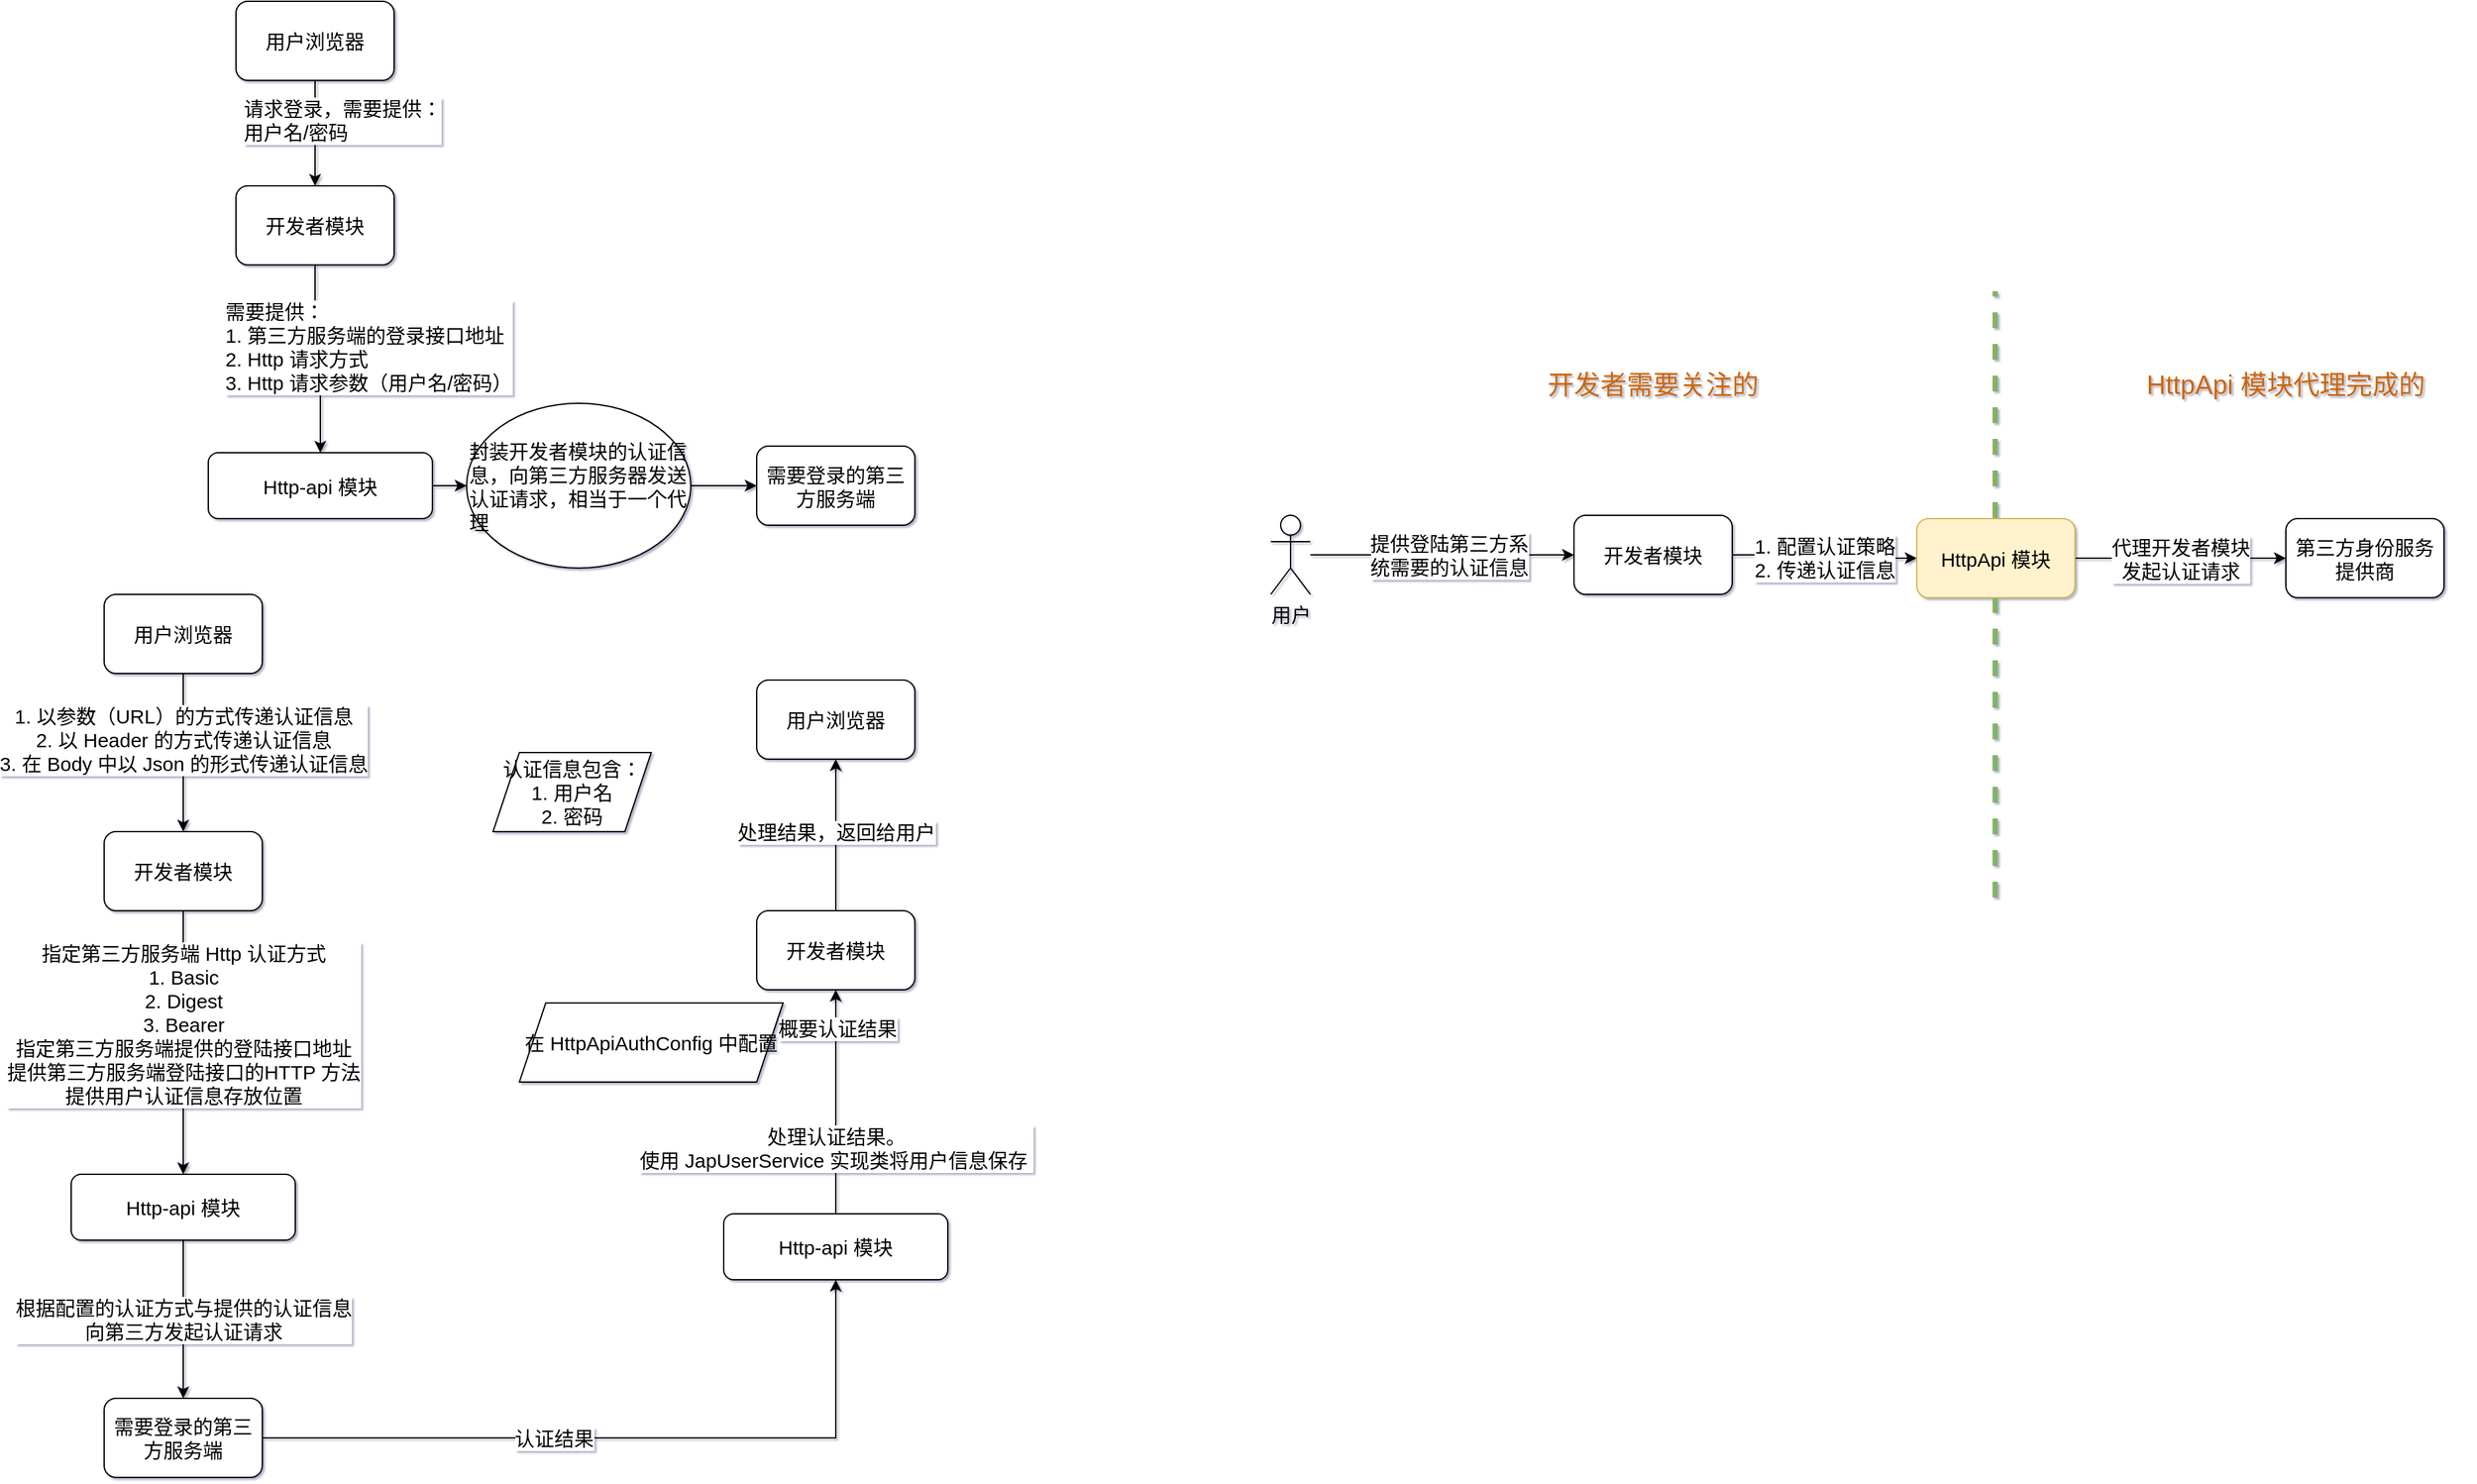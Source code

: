 <mxfile version="14.9.3" type="github">
  <diagram id="p_AuhkS08W-NJMHdNWWe" name="Page-1">
    <mxGraphModel dx="1728" dy="868" grid="1" gridSize="10" guides="1" tooltips="1" connect="1" arrows="1" fold="1" page="0" pageScale="1" pageWidth="980" pageHeight="1390" math="0" shadow="1">
      <root>
        <mxCell id="0" />
        <mxCell id="1" parent="0" />
        <mxCell id="_l9vlkcQ-5JWNDTTZ1Og-11" value="" style="endArrow=none;dashed=1;html=1;strokeWidth=4;fontSize=15;fillColor=#d5e8d4;strokeColor=#82b366;" parent="1" edge="1">
          <mxGeometry width="50" height="50" relative="1" as="geometry">
            <mxPoint x="1599.5" y="900" as="sourcePoint" />
            <mxPoint x="1599.5" y="440" as="targetPoint" />
          </mxGeometry>
        </mxCell>
        <mxCell id="QOy7W9CVPE825VVzmBQF-8" style="edgeStyle=orthogonalEdgeStyle;rounded=0;orthogonalLoop=1;jettySize=auto;html=1;fontSize=15;" parent="1" source="QOy7W9CVPE825VVzmBQF-1" target="QOy7W9CVPE825VVzmBQF-2" edge="1">
          <mxGeometry relative="1" as="geometry" />
        </mxCell>
        <mxCell id="QOy7W9CVPE825VVzmBQF-9" value="需要提供：&lt;br style=&quot;font-size: 15px;&quot;&gt;1. 第三方服务端的登录接口地址&lt;br style=&quot;font-size: 15px;&quot;&gt;2. Http 请求方式&lt;br style=&quot;font-size: 15px;&quot;&gt;3. Http 请求参数（用户名/密码）" style="edgeLabel;html=1;align=left;verticalAlign=middle;resizable=0;points=[];fontSize=15;" parent="QOy7W9CVPE825VVzmBQF-8" vertex="1" connectable="0">
          <mxGeometry x="-0.154" relative="1" as="geometry">
            <mxPoint x="-70" as="offset" />
          </mxGeometry>
        </mxCell>
        <mxCell id="QOy7W9CVPE825VVzmBQF-1" value="开发者模块" style="rounded=1;whiteSpace=wrap;html=1;fontSize=15;" parent="1" vertex="1">
          <mxGeometry x="265" y="360" width="120" height="60" as="geometry" />
        </mxCell>
        <mxCell id="QOy7W9CVPE825VVzmBQF-15" style="edgeStyle=orthogonalEdgeStyle;rounded=0;orthogonalLoop=1;jettySize=auto;html=1;entryX=0;entryY=0.5;entryDx=0;entryDy=0;fontSize=15;" parent="1" source="QOy7W9CVPE825VVzmBQF-2" target="QOy7W9CVPE825VVzmBQF-12" edge="1">
          <mxGeometry relative="1" as="geometry" />
        </mxCell>
        <mxCell id="QOy7W9CVPE825VVzmBQF-2" value="Http-api 模块" style="rounded=1;whiteSpace=wrap;html=1;fontSize=15;" parent="1" vertex="1">
          <mxGeometry x="244" y="562.5" width="170" height="50" as="geometry" />
        </mxCell>
        <mxCell id="QOy7W9CVPE825VVzmBQF-3" value="需要登录的第三方服务端" style="rounded=1;whiteSpace=wrap;html=1;fontSize=15;" parent="1" vertex="1">
          <mxGeometry x="660" y="557.5" width="120" height="60" as="geometry" />
        </mxCell>
        <mxCell id="QOy7W9CVPE825VVzmBQF-5" style="edgeStyle=orthogonalEdgeStyle;rounded=0;orthogonalLoop=1;jettySize=auto;html=1;fontSize=15;" parent="1" source="QOy7W9CVPE825VVzmBQF-4" target="QOy7W9CVPE825VVzmBQF-1" edge="1">
          <mxGeometry relative="1" as="geometry" />
        </mxCell>
        <mxCell id="QOy7W9CVPE825VVzmBQF-6" value="请求登录，需要提供：&lt;br style=&quot;font-size: 15px;&quot;&gt;用户名/密码" style="edgeLabel;html=1;align=left;verticalAlign=middle;resizable=0;points=[];fontSize=15;" parent="QOy7W9CVPE825VVzmBQF-5" vertex="1" connectable="0">
          <mxGeometry x="-0.354" y="1" relative="1" as="geometry">
            <mxPoint x="-57" y="4" as="offset" />
          </mxGeometry>
        </mxCell>
        <mxCell id="QOy7W9CVPE825VVzmBQF-4" value="用户浏览器" style="rounded=1;whiteSpace=wrap;html=1;fontSize=15;" parent="1" vertex="1">
          <mxGeometry x="265" y="220" width="120" height="60" as="geometry" />
        </mxCell>
        <mxCell id="QOy7W9CVPE825VVzmBQF-17" style="edgeStyle=orthogonalEdgeStyle;rounded=0;orthogonalLoop=1;jettySize=auto;html=1;exitX=1;exitY=0.5;exitDx=0;exitDy=0;entryX=0;entryY=0.5;entryDx=0;entryDy=0;fontSize=15;" parent="1" source="QOy7W9CVPE825VVzmBQF-12" target="QOy7W9CVPE825VVzmBQF-3" edge="1">
          <mxGeometry relative="1" as="geometry" />
        </mxCell>
        <mxCell id="QOy7W9CVPE825VVzmBQF-12" value="&lt;font style=&quot;font-size: 15px;&quot;&gt;封装开发者模块的认证信息，向第三方服务器发送认证请求，相当于一个代理&lt;/font&gt;" style="ellipse;whiteSpace=wrap;html=1;align=left;fontSize=15;" parent="1" vertex="1">
          <mxGeometry x="440" y="525" width="170" height="125" as="geometry" />
        </mxCell>
        <mxCell id="v0BDX90ooCMmWKhYHN8K-5" style="edgeStyle=orthogonalEdgeStyle;rounded=0;orthogonalLoop=1;jettySize=auto;html=1;entryX=0.5;entryY=0;entryDx=0;entryDy=0;fontSize=15;" parent="1" source="v0BDX90ooCMmWKhYHN8K-1" target="v0BDX90ooCMmWKhYHN8K-2" edge="1">
          <mxGeometry relative="1" as="geometry" />
        </mxCell>
        <mxCell id="v0BDX90ooCMmWKhYHN8K-6" value="1. 以参数（URL）的方式传递认证信息&lt;br style=&quot;font-size: 15px;&quot;&gt;2. 以 Header 的方式传递认证信息&lt;br style=&quot;font-size: 15px;&quot;&gt;3. 在 Body 中以 Json 的形式传递认证信息" style="edgeLabel;html=1;align=center;verticalAlign=middle;resizable=0;points=[];fontSize=15;" parent="v0BDX90ooCMmWKhYHN8K-5" vertex="1" connectable="0">
          <mxGeometry x="-0.399" y="-1" relative="1" as="geometry">
            <mxPoint x="1" y="14" as="offset" />
          </mxGeometry>
        </mxCell>
        <mxCell id="v0BDX90ooCMmWKhYHN8K-1" value="用户浏览器" style="rounded=1;whiteSpace=wrap;html=1;fontSize=15;" parent="1" vertex="1">
          <mxGeometry x="165" y="670" width="120" height="60" as="geometry" />
        </mxCell>
        <mxCell id="v0BDX90ooCMmWKhYHN8K-8" value="指定第三方服务端 Http 认证方式&lt;br style=&quot;font-size: 15px;&quot;&gt;1. Basic&lt;br style=&quot;font-size: 15px;&quot;&gt;2. Digest&lt;br style=&quot;font-size: 15px;&quot;&gt;3. Bearer&lt;br style=&quot;font-size: 15px;&quot;&gt;指定第三方服务端提供的登陆接口地址&lt;br style=&quot;font-size: 15px;&quot;&gt;提供第三方服务端登陆接口的HTTP 方法&lt;br style=&quot;font-size: 15px;&quot;&gt;提供用户认证信息存放位置" style="edgeStyle=orthogonalEdgeStyle;rounded=0;orthogonalLoop=1;jettySize=auto;html=1;fontSize=15;" parent="1" source="v0BDX90ooCMmWKhYHN8K-2" target="v0BDX90ooCMmWKhYHN8K-3" edge="1">
          <mxGeometry x="-0.143" relative="1" as="geometry">
            <mxPoint as="offset" />
          </mxGeometry>
        </mxCell>
        <mxCell id="v0BDX90ooCMmWKhYHN8K-2" value="开发者模块" style="rounded=1;whiteSpace=wrap;html=1;fontSize=15;" parent="1" vertex="1">
          <mxGeometry x="165" y="850" width="120" height="60" as="geometry" />
        </mxCell>
        <mxCell id="v0BDX90ooCMmWKhYHN8K-10" style="edgeStyle=orthogonalEdgeStyle;rounded=0;orthogonalLoop=1;jettySize=auto;html=1;fontSize=15;" parent="1" source="v0BDX90ooCMmWKhYHN8K-3" target="v0BDX90ooCMmWKhYHN8K-4" edge="1">
          <mxGeometry relative="1" as="geometry" />
        </mxCell>
        <mxCell id="v0BDX90ooCMmWKhYHN8K-12" value="根据配置的认证方式与提供的认证信息&lt;br style=&quot;font-size: 15px;&quot;&gt;向第三方发起认证请求" style="edgeLabel;html=1;align=center;verticalAlign=middle;resizable=0;points=[];fontSize=15;" parent="v0BDX90ooCMmWKhYHN8K-10" vertex="1" connectable="0">
          <mxGeometry x="-0.199" y="1" relative="1" as="geometry">
            <mxPoint x="-1" y="12" as="offset" />
          </mxGeometry>
        </mxCell>
        <mxCell id="v0BDX90ooCMmWKhYHN8K-3" value="Http-api 模块" style="rounded=1;whiteSpace=wrap;html=1;fontSize=15;" parent="1" vertex="1">
          <mxGeometry x="140" y="1110" width="170" height="50" as="geometry" />
        </mxCell>
        <mxCell id="v0BDX90ooCMmWKhYHN8K-13" style="edgeStyle=orthogonalEdgeStyle;rounded=0;orthogonalLoop=1;jettySize=auto;html=1;exitX=1;exitY=0.5;exitDx=0;exitDy=0;entryX=0.5;entryY=1;entryDx=0;entryDy=0;fontSize=15;" parent="1" source="v0BDX90ooCMmWKhYHN8K-4" target="v0BDX90ooCMmWKhYHN8K-14" edge="1">
          <mxGeometry relative="1" as="geometry">
            <mxPoint x="725" y="1180" as="targetPoint" />
          </mxGeometry>
        </mxCell>
        <mxCell id="v0BDX90ooCMmWKhYHN8K-15" value="认证结果" style="edgeLabel;html=1;align=center;verticalAlign=middle;resizable=0;points=[];fontSize=15;" parent="v0BDX90ooCMmWKhYHN8K-13" vertex="1" connectable="0">
          <mxGeometry x="-0.193" relative="1" as="geometry">
            <mxPoint x="-3" as="offset" />
          </mxGeometry>
        </mxCell>
        <mxCell id="v0BDX90ooCMmWKhYHN8K-4" value="需要登录的第三方服务端" style="rounded=1;whiteSpace=wrap;html=1;fontSize=15;" parent="1" vertex="1">
          <mxGeometry x="165" y="1280" width="120" height="60" as="geometry" />
        </mxCell>
        <mxCell id="v0BDX90ooCMmWKhYHN8K-7" value="认证信息包含：&lt;br style=&quot;font-size: 15px;&quot;&gt;1. 用户名&lt;br style=&quot;font-size: 15px;&quot;&gt;2. 密码" style="shape=parallelogram;perimeter=parallelogramPerimeter;whiteSpace=wrap;html=1;fixedSize=1;fontSize=15;" parent="1" vertex="1">
          <mxGeometry x="460" y="790" width="120" height="60" as="geometry" />
        </mxCell>
        <mxCell id="v0BDX90ooCMmWKhYHN8K-9" value="在 HttpApiAuthConfig 中配置" style="shape=parallelogram;perimeter=parallelogramPerimeter;whiteSpace=wrap;html=1;fixedSize=1;fontSize=15;" parent="1" vertex="1">
          <mxGeometry x="480" y="980" width="200" height="60" as="geometry" />
        </mxCell>
        <mxCell id="v0BDX90ooCMmWKhYHN8K-16" value="处理认证结果。&lt;br style=&quot;font-size: 15px;&quot;&gt;使用 JapUserService 实现类将用户信息保存&amp;nbsp;" style="edgeStyle=orthogonalEdgeStyle;rounded=0;orthogonalLoop=1;jettySize=auto;html=1;fontSize=15;" parent="1" source="v0BDX90ooCMmWKhYHN8K-14" target="v0BDX90ooCMmWKhYHN8K-17" edge="1">
          <mxGeometry x="-0.412" relative="1" as="geometry">
            <mxPoint x="720" y="1040" as="targetPoint" />
            <mxPoint as="offset" />
          </mxGeometry>
        </mxCell>
        <mxCell id="v0BDX90ooCMmWKhYHN8K-18" value="概要认证结果" style="edgeLabel;html=1;align=center;verticalAlign=middle;resizable=0;points=[];fontSize=15;" parent="v0BDX90ooCMmWKhYHN8K-16" vertex="1" connectable="0">
          <mxGeometry x="0.665" y="-1" relative="1" as="geometry">
            <mxPoint as="offset" />
          </mxGeometry>
        </mxCell>
        <mxCell id="v0BDX90ooCMmWKhYHN8K-14" value="Http-api 模块" style="rounded=1;whiteSpace=wrap;html=1;fontSize=15;" parent="1" vertex="1">
          <mxGeometry x="635" y="1140" width="170" height="50" as="geometry" />
        </mxCell>
        <mxCell id="v0BDX90ooCMmWKhYHN8K-19" style="edgeStyle=orthogonalEdgeStyle;rounded=0;orthogonalLoop=1;jettySize=auto;html=1;entryX=0.5;entryY=1;entryDx=0;entryDy=0;fontSize=15;" parent="1" source="v0BDX90ooCMmWKhYHN8K-17" target="v0BDX90ooCMmWKhYHN8K-21" edge="1">
          <mxGeometry relative="1" as="geometry">
            <mxPoint x="705" y="790" as="targetPoint" />
          </mxGeometry>
        </mxCell>
        <mxCell id="v0BDX90ooCMmWKhYHN8K-20" value="处理结果，返回给用户" style="edgeLabel;html=1;align=center;verticalAlign=middle;resizable=0;points=[];fontSize=15;" parent="v0BDX90ooCMmWKhYHN8K-19" vertex="1" connectable="0">
          <mxGeometry x="0.183" relative="1" as="geometry">
            <mxPoint y="8" as="offset" />
          </mxGeometry>
        </mxCell>
        <mxCell id="v0BDX90ooCMmWKhYHN8K-17" value="开发者模块" style="rounded=1;whiteSpace=wrap;html=1;fontSize=15;" parent="1" vertex="1">
          <mxGeometry x="660" y="910" width="120" height="60" as="geometry" />
        </mxCell>
        <mxCell id="v0BDX90ooCMmWKhYHN8K-21" value="用户浏览器" style="rounded=1;whiteSpace=wrap;html=1;fontSize=15;" parent="1" vertex="1">
          <mxGeometry x="660" y="735" width="120" height="60" as="geometry" />
        </mxCell>
        <mxCell id="_l9vlkcQ-5JWNDTTZ1Og-5" value="提供登陆第三方系&lt;br style=&quot;font-size: 15px;&quot;&gt;统需要的认证信息" style="edgeStyle=orthogonalEdgeStyle;rounded=0;orthogonalLoop=1;jettySize=auto;html=1;entryX=0;entryY=0.5;entryDx=0;entryDy=0;fontSize=15;" parent="1" source="_l9vlkcQ-5JWNDTTZ1Og-3" target="_l9vlkcQ-5JWNDTTZ1Og-4" edge="1">
          <mxGeometry x="0.043" relative="1" as="geometry">
            <mxPoint as="offset" />
          </mxGeometry>
        </mxCell>
        <mxCell id="_l9vlkcQ-5JWNDTTZ1Og-3" value="用户" style="shape=umlActor;verticalLabelPosition=bottom;verticalAlign=top;html=1;outlineConnect=0;fontSize=15;" parent="1" vertex="1">
          <mxGeometry x="1050" y="610" width="30" height="60" as="geometry" />
        </mxCell>
        <mxCell id="_l9vlkcQ-5JWNDTTZ1Og-7" value="1. 配置认证策略&lt;br style=&quot;font-size: 15px;&quot;&gt;2. 传递认证信息" style="edgeStyle=orthogonalEdgeStyle;rounded=0;orthogonalLoop=1;jettySize=auto;html=1;entryX=0;entryY=0.5;entryDx=0;entryDy=0;fontSize=15;" parent="1" source="_l9vlkcQ-5JWNDTTZ1Og-4" target="_l9vlkcQ-5JWNDTTZ1Og-6" edge="1">
          <mxGeometry relative="1" as="geometry" />
        </mxCell>
        <mxCell id="_l9vlkcQ-5JWNDTTZ1Og-4" value="开发者模块" style="rounded=1;whiteSpace=wrap;html=1;fontSize=15;" parent="1" vertex="1">
          <mxGeometry x="1280" y="610" width="120" height="60" as="geometry" />
        </mxCell>
        <mxCell id="_l9vlkcQ-5JWNDTTZ1Og-10" value="代理开发者模块&lt;br style=&quot;font-size: 15px;&quot;&gt;发起认证请求" style="edgeStyle=orthogonalEdgeStyle;rounded=0;orthogonalLoop=1;jettySize=auto;html=1;fontSize=15;" parent="1" source="_l9vlkcQ-5JWNDTTZ1Og-6" target="_l9vlkcQ-5JWNDTTZ1Og-9" edge="1">
          <mxGeometry relative="1" as="geometry" />
        </mxCell>
        <mxCell id="_l9vlkcQ-5JWNDTTZ1Og-6" value="HttpApi 模块" style="rounded=1;whiteSpace=wrap;html=1;fontSize=15;fillColor=#fff2cc;strokeColor=#d6b656;" parent="1" vertex="1">
          <mxGeometry x="1540" y="612.5" width="120" height="60" as="geometry" />
        </mxCell>
        <mxCell id="_l9vlkcQ-5JWNDTTZ1Og-9" value="第三方身份服务&lt;br style=&quot;font-size: 15px;&quot;&gt;提供商" style="whiteSpace=wrap;html=1;rounded=1;fontSize=15;" parent="1" vertex="1">
          <mxGeometry x="1820" y="612.5" width="120" height="60" as="geometry" />
        </mxCell>
        <mxCell id="_l9vlkcQ-5JWNDTTZ1Og-14" value="开发者需要关注的" style="text;html=1;strokeColor=none;fillColor=none;align=center;verticalAlign=middle;whiteSpace=wrap;rounded=0;fontSize=20;fontColor=#CC6600;" parent="1" vertex="1">
          <mxGeometry x="1235" y="480" width="210" height="60" as="geometry" />
        </mxCell>
        <mxCell id="_l9vlkcQ-5JWNDTTZ1Og-15" value="HttpApi 模块代理完成的" style="text;html=1;strokeColor=none;fillColor=none;align=center;verticalAlign=middle;whiteSpace=wrap;rounded=0;fontSize=20;fontColor=#CC6600;" parent="1" vertex="1">
          <mxGeometry x="1680" y="480" width="280" height="60" as="geometry" />
        </mxCell>
      </root>
    </mxGraphModel>
  </diagram>
</mxfile>
